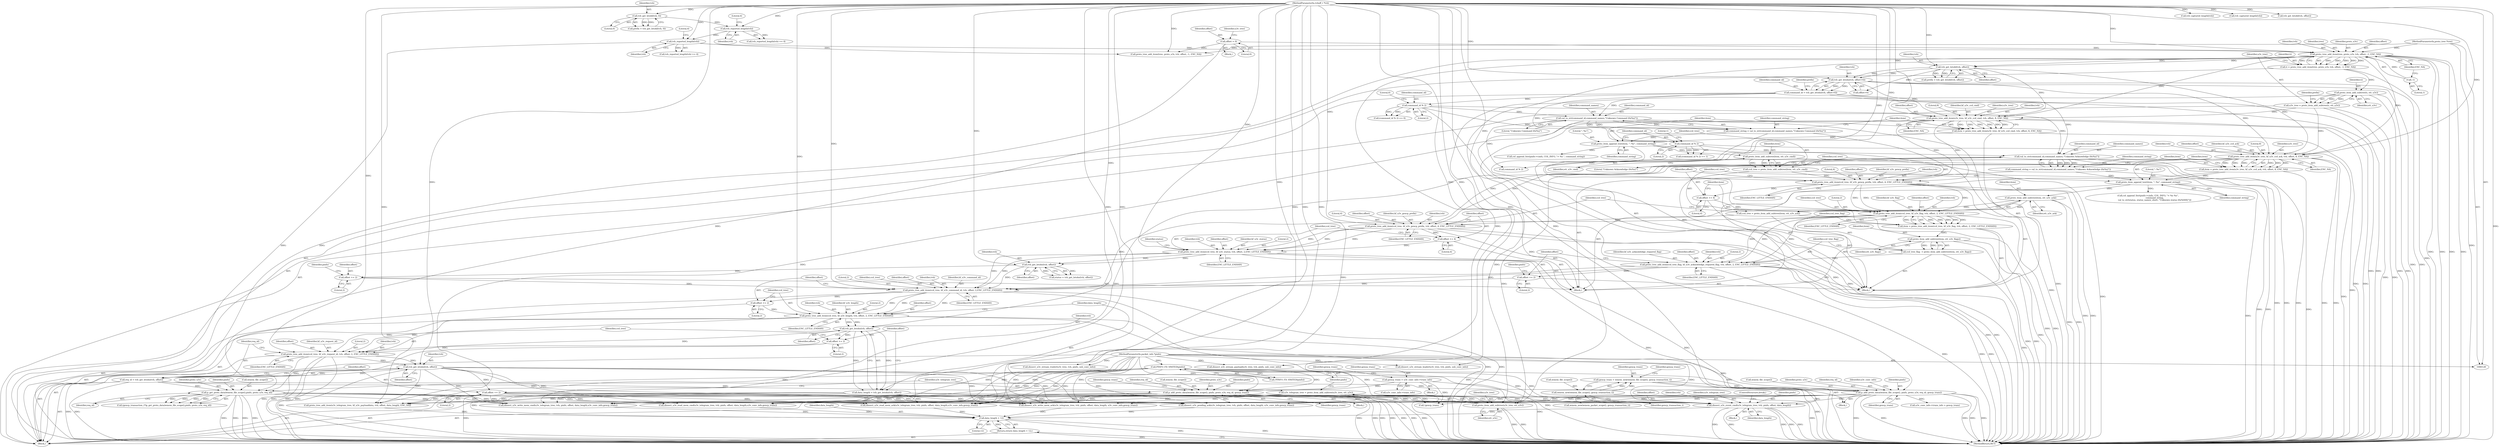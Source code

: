 digraph "0_wireshark_2cb5985bf47bdc8bea78d28483ed224abdd33dc6@pointer" {
"1000695" [label="(Call,dissect_u3v_event_cmd(u3v_telegram_tree, tvb, pinfo, offset, data_length))"];
"1000551" [label="(Call,u3v_telegram_tree = proto_item_add_subtree(u3v_tree, ett_u3v))"];
"1000553" [label="(Call,proto_item_add_subtree(u3v_tree, ett_u3v))"];
"1000378" [label="(Call,proto_tree_add_item(u3v_tree, hf_u3v_ccd_cmd, tvb, offset, 8, ENC_NA))"];
"1000338" [label="(Call,u3v_tree = proto_item_add_subtree(ti, ett_u3v))"];
"1000340" [label="(Call,proto_item_add_subtree(ti, ett_u3v))"];
"1000328" [label="(Call,ti = proto_tree_add_item(tree, proto_u3v, tvb, offset, -1, ENC_NA))"];
"1000330" [label="(Call,proto_tree_add_item(tree, proto_u3v, tvb, offset, -1, ENC_NA))"];
"1000131" [label="(MethodParameterIn,proto_tree *tree)"];
"1000265" [label="(Call,tvb_reported_length(tvb))"];
"1000247" [label="(Call,tvb_reported_length(tvb))"];
"1000241" [label="(Call,tvb_get_letohl(tvb, 0))"];
"1000129" [label="(MethodParameterIn,tvbuff_t *tvb)"];
"1000135" [label="(Call,offset = 0)"];
"1000335" [label="(Call,-1)"];
"1000350" [label="(Call,tvb_get_letohs(tvb, offset+6))"];
"1000345" [label="(Call,tvb_get_letohl(tvb, offset))"];
"1000455" [label="(Call,proto_tree_add_item(u3v_tree, hf_u3v_ccd_ack, tvb, offset, 8, ENC_NA))"];
"1000545" [label="(Call,tvb_get_letohs(tvb, offset))"];
"1000536" [label="(Call,proto_tree_add_item(ccd_tree, hf_u3v_request_id, tvb, offset, 2, ENC_LITTLE_ENDIAN))"];
"1000521" [label="(Call,proto_tree_add_item(ccd_tree, hf_u3v_length, tvb, offset, 2, ENC_LITTLE_ENDIAN))"];
"1000511" [label="(Call,proto_tree_add_item(ccd_tree, hf_u3v_command_id, tvb, offset, 2,ENC_LITTLE_ENDIAN))"];
"1000406" [label="(Call,proto_tree_add_item(ccd_tree, hf_u3v_flag, tvb, offset, 2, ENC_LITTLE_ENDIAN))"];
"1000394" [label="(Call,proto_tree_add_item(ccd_tree, hf_u3v_gencp_prefix, tvb, offset, 4, ENC_LITTLE_ENDIAN))"];
"1000389" [label="(Call,ccd_tree = proto_item_add_subtree(item, ett_u3v_cmd))"];
"1000391" [label="(Call,proto_item_add_subtree(item, ett_u3v_cmd))"];
"1000385" [label="(Call,proto_item_append_text(item, \": %s\", command_string))"];
"1000376" [label="(Call,item = proto_tree_add_item(u3v_tree, hf_u3v_ccd_cmd, tvb, offset, 8, ENC_NA))"];
"1000370" [label="(Call,command_string = val_to_str(command_id,command_names,\"Unknown Command (0x%x)\"))"];
"1000372" [label="(Call,val_to_str(command_id,command_names,\"Unknown Command (0x%x)\"))"];
"1000348" [label="(Call,command_id = tvb_get_letohs(tvb, offset+6))"];
"1000365" [label="(Call,command_id % 2)"];
"1000401" [label="(Call,offset += 4)"];
"1000481" [label="(Call,proto_tree_add_item(ccd_tree, hf_u3v_status, tvb, offset, 2,ENC_LITTLE_ENDIAN))"];
"1000471" [label="(Call,proto_tree_add_item(ccd_tree, hf_u3v_gencp_prefix, tvb, offset, 4, ENC_LITTLE_ENDIAN))"];
"1000466" [label="(Call,ccd_tree = proto_item_add_subtree(item, ett_u3v_ack))"];
"1000468" [label="(Call,proto_item_add_subtree(item, ett_u3v_ack))"];
"1000462" [label="(Call,proto_item_append_text(item, \": %s\", command_string))"];
"1000453" [label="(Call,item = proto_tree_add_item(u3v_tree, hf_u3v_ccd_ack, tvb, offset, 8, ENC_NA))"];
"1000447" [label="(Call,command_string = val_to_str(command_id,command_names,\"Unknown Acknowledge (0x%x)\"))"];
"1000449" [label="(Call,val_to_str(command_id,command_names,\"Unknown Acknowledge (0x%x)\"))"];
"1000442" [label="(Call,command_id % 2)"];
"1000478" [label="(Call,offset += 4)"];
"1000490" [label="(Call,tvb_get_letohs(tvb, offset))"];
"1000418" [label="(Call,proto_tree_add_item(ccd_tree_flag, hf_u3v_acknowledge_required_flag, tvb, offset, 2, ENC_LITTLE_ENDIAN))"];
"1000413" [label="(Call,ccd_tree_flag  = proto_item_add_subtree(item, ett_u3v_flags))"];
"1000415" [label="(Call,proto_item_add_subtree(item, ett_u3v_flags))"];
"1000404" [label="(Call,item = proto_tree_add_item(ccd_tree, hf_u3v_flag, tvb, offset, 2, ENC_LITTLE_ENDIAN))"];
"1000493" [label="(Call,offset += 2)"];
"1000425" [label="(Call,offset += 2)"];
"1000518" [label="(Call,offset += 2)"];
"1000530" [label="(Call,tvb_get_letohs(tvb, offset))"];
"1000533" [label="(Call,offset += 2)"];
"1000638" [label="(Call,p_get_proto_data(wmem_file_scope(),pinfo, proto_u3v, req_id))"];
"1000558" [label="(Call,PINFO_FD_VISITED(pinfo))"];
"1000130" [label="(MethodParameterIn,packet_info *pinfo)"];
"1000543" [label="(Call,req_id = tvb_get_letohs(tvb, offset))"];
"1000596" [label="(Call,p_add_proto_data(wmem_file_scope(), pinfo, proto_u3v, req_id, gencp_trans))"];
"1000568" [label="(Call,gencp_trans = wmem_new(wmem_file_scope(), gencp_transaction_t))"];
"1000570" [label="(Call,wmem_new(wmem_file_scope(), gencp_transaction_t))"];
"1000626" [label="(Call,p_add_proto_data(wmem_file_scope(), pinfo, proto_u3v, req_id, gencp_trans))"];
"1000609" [label="(Call,gencp_trans = u3v_conv_info->trans_info)"];
"1000548" [label="(Call,offset += 2)"];
"1000528" [label="(Call,data_length = tvb_get_letohs(tvb, offset))"];
"1000747" [label="(Call,data_length + 12)"];
"1000746" [label="(Return,return data_length + 12;)"];
"1000249" [label="(Literal,4)"];
"1000365" [label="(Call,command_id % 2)"];
"1000629" [label="(Identifier,proto_u3v)"];
"1000494" [label="(Identifier,offset)"];
"1000265" [label="(Call,tvb_reported_length(tvb))"];
"1000519" [label="(Identifier,offset)"];
"1000382" [label="(Identifier,offset)"];
"1000482" [label="(Identifier,ccd_tree)"];
"1000453" [label="(Call,item = proto_tree_add_item(u3v_tree, hf_u3v_ccd_ack, tvb, offset, 8, ENC_NA))"];
"1000391" [label="(Call,proto_item_add_subtree(item, ett_u3v_cmd))"];
"1000699" [label="(Identifier,offset)"];
"1000401" [label="(Call,offset += 4)"];
"1000515" [label="(Identifier,offset)"];
"1000834" [label="(MethodReturn,RET)"];
"1000477" [label="(Identifier,ENC_LITTLE_ENDIAN)"];
"1000243" [label="(Literal,0)"];
"1000464" [label="(Literal,\": %s\")"];
"1000340" [label="(Call,proto_item_add_subtree(ti, ett_u3v))"];
"1000469" [label="(Identifier,item)"];
"1000547" [label="(Identifier,offset)"];
"1000533" [label="(Call,offset += 2)"];
"1000371" [label="(Identifier,command_string)"];
"1000402" [label="(Identifier,offset)"];
"1000375" [label="(Literal,\"Unknown Command (0x%x)\")"];
"1000449" [label="(Call,val_to_str(command_id,command_names,\"Unknown Acknowledge (0x%x)\"))"];
"1000475" [label="(Identifier,offset)"];
"1000551" [label="(Call,u3v_telegram_tree = proto_item_add_subtree(u3v_tree, ett_u3v))"];
"1000451" [label="(Identifier,command_names)"];
"1000526" [label="(Literal,2)"];
"1000514" [label="(Identifier,tvb)"];
"1000628" [label="(Identifier,pinfo)"];
"1000528" [label="(Call,data_length = tvb_get_letohs(tvb, offset))"];
"1000376" [label="(Call,item = proto_tree_add_item(u3v_tree, hf_u3v_ccd_cmd, tvb, offset, 8, ENC_NA))"];
"1000555" [label="(Identifier,ett_u3v)"];
"1000487" [label="(Identifier,ENC_LITTLE_ENDIAN)"];
"1000495" [label="(Literal,2)"];
"1000137" [label="(Literal,0)"];
"1000131" [label="(MethodParameterIn,proto_tree *tree)"];
"1000568" [label="(Call,gencp_trans = wmem_new(wmem_file_scope(), gencp_transaction_t))"];
"1000345" [label="(Call,tvb_get_letohl(tvb, offset))"];
"1000675" [label="(Call,dissect_u3v_read_mem_cmd(u3v_telegram_tree, tvb, pinfo, offset, data_length,u3v_conv_info,gencp_trans))"];
"1000383" [label="(Literal,8)"];
"1000485" [label="(Identifier,offset)"];
"1000377" [label="(Identifier,item)"];
"1000470" [label="(Identifier,ett_u3v_ack)"];
"1000492" [label="(Identifier,offset)"];
"1000352" [label="(Call,offset+6)"];
"1000532" [label="(Identifier,offset)"];
"1000336" [label="(Literal,1)"];
"1000415" [label="(Call,proto_item_add_subtree(item, ett_u3v_flags))"];
"1000403" [label="(Literal,4)"];
"1000330" [label="(Call,proto_tree_add_item(tree, proto_u3v, tvb, offset, -1, ENC_NA))"];
"1000444" [label="(Literal,2)"];
"1000601" [label="(Identifier,gencp_trans)"];
"1000491" [label="(Identifier,tvb)"];
"1000749" [label="(Literal,12)"];
"1000608" [label="(Block,)"];
"1000445" [label="(Literal,1)"];
"1000517" [label="(Identifier,ENC_LITTLE_ENDIAN)"];
"1000748" [label="(Identifier,data_length)"];
"1000615" [label="(Identifier,gencp_trans)"];
"1000542" [label="(Identifier,ENC_LITTLE_ENDIAN)"];
"1000418" [label="(Call,proto_tree_add_item(ccd_tree_flag, hf_u3v_acknowledge_required_flag, tvb, offset, 2, ENC_LITTLE_ENDIAN))"];
"1000479" [label="(Identifier,offset)"];
"1000466" [label="(Call,ccd_tree = proto_item_add_subtree(item, ett_u3v_ack))"];
"1000809" [label="(Call,dissect_u3v_stream_leader(u3v_tree, tvb, pinfo, usb_conv_info))"];
"1000530" [label="(Call,tvb_get_letohs(tvb, offset))"];
"1000645" [label="(Identifier,gencp_trans)"];
"1000455" [label="(Call,proto_tree_add_item(u3v_tree, hf_u3v_ccd_ack, tvb, offset, 8, ENC_NA))"];
"1000513" [label="(Identifier,hf_u3v_command_id)"];
"1000454" [label="(Identifier,item)"];
"1000611" [label="(Call,u3v_conv_info->trans_info)"];
"1000359" [label="(Identifier,prefix)"];
"1000405" [label="(Identifier,item)"];
"1000461" [label="(Identifier,ENC_NA)"];
"1000421" [label="(Identifier,tvb)"];
"1000136" [label="(Identifier,offset)"];
"1000478" [label="(Call,offset += 4)"];
"1000498" [label="(Identifier,pinfo)"];
"1000630" [label="(Identifier,req_id)"];
"1000266" [label="(Identifier,tvb)"];
"1000569" [label="(Identifier,gencp_trans)"];
"1000816" [label="(Call,dissect_u3v_stream_trailer(u3v_tree, tvb, pinfo, usb_conv_info))"];
"1000597" [label="(Call,wmem_file_scope())"];
"1000413" [label="(Call,ccd_tree_flag  = proto_item_add_subtree(item, ett_u3v_flags))"];
"1000640" [label="(Identifier,pinfo)"];
"1000422" [label="(Identifier,offset)"];
"1000708" [label="(Call,dissect_u3v_read_mem_ack(u3v_telegram_tree, tvb, pinfo, offset, data_length,u3v_conv_info,gencp_trans))"];
"1000639" [label="(Call,wmem_file_scope())"];
"1000428" [label="(Call,col_append_fstr(pinfo->cinfo, COL_INFO, \"> %s \", command_string))"];
"1000346" [label="(Identifier,tvb)"];
"1000536" [label="(Call,proto_tree_add_item(ccd_tree, hf_u3v_request_id, tvb, offset, 2, ENC_LITTLE_ENDIAN))"];
"1000541" [label="(Literal,2)"];
"1000531" [label="(Identifier,tvb)"];
"1000483" [label="(Identifier,hf_u3v_status)"];
"1000746" [label="(Return,return data_length + 12;)"];
"1000389" [label="(Call,ccd_tree = proto_item_add_subtree(item, ett_u3v_cmd))"];
"1000459" [label="(Identifier,offset)"];
"1000370" [label="(Call,command_string = val_to_str(command_id,command_names,\"Unknown Command (0x%x)\"))"];
"1000575" [label="(Identifier,gencp_trans)"];
"1000450" [label="(Identifier,command_id)"];
"1000349" [label="(Identifier,command_id)"];
"1000366" [label="(Identifier,command_id)"];
"1000493" [label="(Call,offset += 2)"];
"1000546" [label="(Identifier,tvb)"];
"1000246" [label="(Call,tvb_reported_length(tvb) >= 4)"];
"1000636" [label="(Call,(gencp_transaction_t*)p_get_proto_data(wmem_file_scope(),pinfo, proto_u3v, req_id))"];
"1000550" [label="(Literal,2)"];
"1000481" [label="(Call,proto_tree_add_item(ccd_tree, hf_u3v_status, tvb, offset, 2,ENC_LITTLE_ENDIAN))"];
"1000344" [label="(Identifier,prefix)"];
"1000697" [label="(Identifier,tvb)"];
"1000535" [label="(Literal,2)"];
"1000642" [label="(Identifier,req_id)"];
"1000329" [label="(Identifier,ti)"];
"1000351" [label="(Identifier,tvb)"];
"1000393" [label="(Identifier,ett_u3v_cmd)"];
"1000521" [label="(Call,proto_tree_add_item(ccd_tree, hf_u3v_length, tvb, offset, 2, ENC_LITTLE_ENDIAN))"];
"1000386" [label="(Identifier,item)"];
"1000430" [label="(Identifier,pinfo)"];
"1000373" [label="(Identifier,command_id)"];
"1000474" [label="(Identifier,tvb)"];
"1000448" [label="(Identifier,command_string)"];
"1000140" [label="(Identifier,u3v_tree)"];
"1000446" [label="(Block,)"];
"1000488" [label="(Call,status = tvb_get_letohs(tvb, offset))"];
"1000695" [label="(Call,dissect_u3v_event_cmd(u3v_telegram_tree, tvb, pinfo, offset, data_length))"];
"1000559" [label="(Identifier,pinfo)"];
"1000414" [label="(Identifier,ccd_tree_flag)"];
"1000417" [label="(Identifier,ett_u3v_flags)"];
"1000130" [label="(MethodParameterIn,packet_info *pinfo)"];
"1000571" [label="(Call,wmem_file_scope())"];
"1000385" [label="(Call,proto_item_append_text(item, \": %s\", command_string))"];
"1000529" [label="(Identifier,data_length)"];
"1000644" [label="(Call,!gencp_trans)"];
"1000463" [label="(Identifier,item)"];
"1000443" [label="(Identifier,command_id)"];
"1000395" [label="(Identifier,ccd_tree)"];
"1000685" [label="(Call,dissect_u3v_write_mem_cmd(u3v_telegram_tree, tvb, pinfo, offset, data_length,u3v_conv_info,gencp_trans))"];
"1000368" [label="(Literal,0)"];
"1000486" [label="(Literal,2)"];
"1000392" [label="(Identifier,item)"];
"1000332" [label="(Identifier,proto_u3v)"];
"1000823" [label="(Call,dissect_u3v_stream_payload(u3v_tree, tvb, pinfo, usb_conv_info))"];
"1000264" [label="(Call,tvb_reported_length(tvb) >= 4)"];
"1000520" [label="(Literal,2)"];
"1000537" [label="(Identifier,ccd_tree)"];
"1000425" [label="(Call,offset += 2)"];
"1000696" [label="(Identifier,u3v_telegram_tree)"];
"1000374" [label="(Identifier,command_names)"];
"1000599" [label="(Identifier,proto_u3v)"];
"1000616" [label="(Block,)"];
"1000380" [label="(Identifier,hf_u3v_ccd_cmd)"];
"1000631" [label="(Identifier,gencp_trans)"];
"1000426" [label="(Identifier,offset)"];
"1000570" [label="(Call,wmem_new(wmem_file_scope(), gencp_transaction_t))"];
"1000133" [label="(Block,)"];
"1000396" [label="(Identifier,hf_u3v_gencp_prefix)"];
"1000511" [label="(Call,proto_tree_add_item(ccd_tree, hf_u3v_command_id, tvb, offset, 2,ENC_LITTLE_ENDIAN))"];
"1000379" [label="(Identifier,u3v_tree)"];
"1000328" [label="(Call,ti = proto_tree_add_item(tree, proto_u3v, tvb, offset, -1, ENC_NA))"];
"1000407" [label="(Identifier,ccd_tree)"];
"1000387" [label="(Literal,\": %s\")"];
"1000129" [label="(MethodParameterIn,tvbuff_t *tvb)"];
"1000516" [label="(Literal,2)"];
"1000411" [label="(Literal,2)"];
"1000701" [label="(ControlStructure,break;)"];
"1000408" [label="(Identifier,hf_u3v_flag)"];
"1000342" [label="(Identifier,ett_u3v)"];
"1000830" [label="(Call,tvb_captured_length(tvb))"];
"1000548" [label="(Call,offset += 2)"];
"1000457" [label="(Identifier,hf_u3v_ccd_ack)"];
"1000419" [label="(Identifier,ccd_tree_flag)"];
"1000627" [label="(Call,wmem_file_scope())"];
"1000406" [label="(Call,proto_tree_add_item(ccd_tree, hf_u3v_flag, tvb, offset, 2, ENC_LITTLE_ENDIAN))"];
"1000241" [label="(Call,tvb_get_letohl(tvb, 0))"];
"1000489" [label="(Identifier,status)"];
"1000626" [label="(Call,p_add_proto_data(wmem_file_scope(), pinfo, proto_u3v, req_id, gencp_trans))"];
"1000400" [label="(Identifier,ENC_LITTLE_ENDIAN)"];
"1000335" [label="(Call,-1)"];
"1000239" [label="(Call,prefix = tvb_get_letohl(tvb, 0))"];
"1000718" [label="(Call,dissect_u3v_write_mem_ack(u3v_telegram_tree, tvb, pinfo, offset, data_length, u3v_conv_info,gencp_trans))"];
"1000348" [label="(Call,command_id = tvb_get_letohs(tvb, offset+6))"];
"1000334" [label="(Identifier,offset)"];
"1000673" [label="(Block,)"];
"1000442" [label="(Call,command_id % 2)"];
"1000364" [label="(Call,(command_id % 2) == 0)"];
"1000609" [label="(Call,gencp_trans = u3v_conv_info->trans_info)"];
"1000423" [label="(Literal,2)"];
"1000316" [label="(Block,)"];
"1000397" [label="(Identifier,tvb)"];
"1000462" [label="(Call,proto_item_append_text(item, \": %s\", command_string))"];
"1000248" [label="(Identifier,tvb)"];
"1000460" [label="(Literal,8)"];
"1000338" [label="(Call,u3v_tree = proto_item_add_subtree(ti, ett_u3v))"];
"1000549" [label="(Identifier,offset)"];
"1000468" [label="(Call,proto_item_add_subtree(item, ett_u3v_ack))"];
"1000700" [label="(Identifier,data_length)"];
"1000399" [label="(Literal,4)"];
"1000420" [label="(Identifier,hf_u3v_acknowledge_required_flag)"];
"1000452" [label="(Literal,\"Unknown Acknowledge (0x%x)\")"];
"1000496" [label="(Call,col_append_fstr(pinfo->cinfo, COL_INFO, \"< %s %s\",\n                    command_string,\n                    val_to_str(status, status_names_short, \"Unknown status (0x%04X)\")))"];
"1000781" [label="(Call,proto_tree_add_item(tree, proto_u3v, tvb, offset, -1, ENC_NA))"];
"1000343" [label="(Call,prefix = tvb_get_letohl(tvb, offset))"];
"1000456" [label="(Identifier,u3v_tree)"];
"1000641" [label="(Identifier,proto_u3v)"];
"1000471" [label="(Call,proto_tree_add_item(ccd_tree, hf_u3v_gencp_prefix, tvb, offset, 4, ENC_LITTLE_ENDIAN))"];
"1000558" [label="(Call,PINFO_FD_VISITED(pinfo))"];
"1000247" [label="(Call,tvb_reported_length(tvb))"];
"1000638" [label="(Call,p_get_proto_data(wmem_file_scope(),pinfo, proto_u3v, req_id))"];
"1000563" [label="(Call,command_id % 2)"];
"1000476" [label="(Literal,4)"];
"1000394" [label="(Call,proto_tree_add_item(ccd_tree, hf_u3v_gencp_prefix, tvb, offset, 4, ENC_LITTLE_ENDIAN))"];
"1000539" [label="(Identifier,tvb)"];
"1000796" [label="(Call,tvb_captured_length(tvb))"];
"1000600" [label="(Identifier,req_id)"];
"1000410" [label="(Identifier,offset)"];
"1000267" [label="(Literal,4)"];
"1000465" [label="(Identifier,command_string)"];
"1000242" [label="(Identifier,tvb)"];
"1000347" [label="(Identifier,offset)"];
"1000557" [label="(Call,!PINFO_FD_VISITED(pinfo))"];
"1000545" [label="(Call,tvb_get_letohs(tvb, offset))"];
"1000602" [label="(Call,u3v_conv_info->trans_info = gencp_trans)"];
"1000333" [label="(Identifier,tvb)"];
"1000554" [label="(Identifier,u3v_tree)"];
"1000525" [label="(Identifier,offset)"];
"1000447" [label="(Call,command_string = val_to_str(command_id,command_names,\"Unknown Acknowledge (0x%x)\"))"];
"1000604" [label="(Identifier,u3v_conv_info)"];
"1000369" [label="(Block,)"];
"1000649" [label="(Call,wmem_new(wmem_packet_scope(), gencp_transaction_t))"];
"1000512" [label="(Identifier,ccd_tree)"];
"1000534" [label="(Identifier,offset)"];
"1000135" [label="(Call,offset = 0)"];
"1000527" [label="(Identifier,ENC_LITTLE_ENDIAN)"];
"1000480" [label="(Literal,4)"];
"1000424" [label="(Identifier,ENC_LITTLE_ENDIAN)"];
"1000427" [label="(Literal,2)"];
"1000553" [label="(Call,proto_item_add_subtree(u3v_tree, ett_u3v))"];
"1000738" [label="(Call,proto_tree_add_item(u3v_telegram_tree, hf_u3v_payloaddata, tvb, offset, data_length, ENC_NA))"];
"1000802" [label="(Call,tvb_get_letohl(tvb, offset))"];
"1000552" [label="(Identifier,u3v_telegram_tree)"];
"1000522" [label="(Identifier,ccd_tree)"];
"1000728" [label="(Call,dissect_u3v_pending_ack(u3v_telegram_tree, tvb, pinfo, offset, data_length, u3v_conv_info,gencp_trans))"];
"1000398" [label="(Identifier,offset)"];
"1000390" [label="(Identifier,ccd_tree)"];
"1000388" [label="(Identifier,command_string)"];
"1000540" [label="(Identifier,offset)"];
"1000441" [label="(Call,(command_id % 2) == 1)"];
"1000367" [label="(Literal,2)"];
"1000610" [label="(Identifier,gencp_trans)"];
"1000524" [label="(Identifier,tvb)"];
"1000339" [label="(Identifier,u3v_tree)"];
"1000350" [label="(Call,tvb_get_letohs(tvb, offset+6))"];
"1000467" [label="(Identifier,ccd_tree)"];
"1000698" [label="(Identifier,pinfo)"];
"1000598" [label="(Identifier,pinfo)"];
"1000544" [label="(Identifier,req_id)"];
"1000378" [label="(Call,proto_tree_add_item(u3v_tree, hf_u3v_ccd_cmd, tvb, offset, 8, ENC_NA))"];
"1000596" [label="(Call,p_add_proto_data(wmem_file_scope(), pinfo, proto_u3v, req_id, gencp_trans))"];
"1000372" [label="(Call,val_to_str(command_id,command_names,\"Unknown Command (0x%x)\"))"];
"1000337" [label="(Identifier,ENC_NA)"];
"1000458" [label="(Identifier,tvb)"];
"1000543" [label="(Call,req_id = tvb_get_letohs(tvb, offset))"];
"1000381" [label="(Identifier,tvb)"];
"1000341" [label="(Identifier,ti)"];
"1000538" [label="(Identifier,hf_u3v_request_id)"];
"1000747" [label="(Call,data_length + 12)"];
"1000384" [label="(Identifier,ENC_NA)"];
"1000518" [label="(Call,offset += 2)"];
"1000404" [label="(Call,item = proto_tree_add_item(ccd_tree, hf_u3v_flag, tvb, offset, 2, ENC_LITTLE_ENDIAN))"];
"1000523" [label="(Identifier,hf_u3v_length)"];
"1000331" [label="(Identifier,tree)"];
"1000484" [label="(Identifier,tvb)"];
"1000472" [label="(Identifier,ccd_tree)"];
"1000473" [label="(Identifier,hf_u3v_gencp_prefix)"];
"1000412" [label="(Identifier,ENC_LITTLE_ENDIAN)"];
"1000416" [label="(Identifier,item)"];
"1000409" [label="(Identifier,tvb)"];
"1000567" [label="(Block,)"];
"1000572" [label="(Identifier,gencp_transaction_t)"];
"1000490" [label="(Call,tvb_get_letohs(tvb, offset))"];
"1000695" -> "1000673"  [label="AST: "];
"1000695" -> "1000700"  [label="CFG: "];
"1000696" -> "1000695"  [label="AST: "];
"1000697" -> "1000695"  [label="AST: "];
"1000698" -> "1000695"  [label="AST: "];
"1000699" -> "1000695"  [label="AST: "];
"1000700" -> "1000695"  [label="AST: "];
"1000701" -> "1000695"  [label="CFG: "];
"1000695" -> "1000834"  [label="DDG: "];
"1000695" -> "1000834"  [label="DDG: "];
"1000695" -> "1000834"  [label="DDG: "];
"1000695" -> "1000834"  [label="DDG: "];
"1000695" -> "1000834"  [label="DDG: "];
"1000551" -> "1000695"  [label="DDG: "];
"1000545" -> "1000695"  [label="DDG: "];
"1000129" -> "1000695"  [label="DDG: "];
"1000638" -> "1000695"  [label="DDG: "];
"1000596" -> "1000695"  [label="DDG: "];
"1000626" -> "1000695"  [label="DDG: "];
"1000558" -> "1000695"  [label="DDG: "];
"1000130" -> "1000695"  [label="DDG: "];
"1000548" -> "1000695"  [label="DDG: "];
"1000528" -> "1000695"  [label="DDG: "];
"1000695" -> "1000747"  [label="DDG: "];
"1000551" -> "1000316"  [label="AST: "];
"1000551" -> "1000553"  [label="CFG: "];
"1000552" -> "1000551"  [label="AST: "];
"1000553" -> "1000551"  [label="AST: "];
"1000559" -> "1000551"  [label="CFG: "];
"1000551" -> "1000834"  [label="DDG: "];
"1000551" -> "1000834"  [label="DDG: "];
"1000553" -> "1000551"  [label="DDG: "];
"1000553" -> "1000551"  [label="DDG: "];
"1000551" -> "1000675"  [label="DDG: "];
"1000551" -> "1000685"  [label="DDG: "];
"1000551" -> "1000708"  [label="DDG: "];
"1000551" -> "1000718"  [label="DDG: "];
"1000551" -> "1000728"  [label="DDG: "];
"1000551" -> "1000738"  [label="DDG: "];
"1000553" -> "1000555"  [label="CFG: "];
"1000554" -> "1000553"  [label="AST: "];
"1000555" -> "1000553"  [label="AST: "];
"1000553" -> "1000834"  [label="DDG: "];
"1000553" -> "1000834"  [label="DDG: "];
"1000378" -> "1000553"  [label="DDG: "];
"1000455" -> "1000553"  [label="DDG: "];
"1000340" -> "1000553"  [label="DDG: "];
"1000378" -> "1000376"  [label="AST: "];
"1000378" -> "1000384"  [label="CFG: "];
"1000379" -> "1000378"  [label="AST: "];
"1000380" -> "1000378"  [label="AST: "];
"1000381" -> "1000378"  [label="AST: "];
"1000382" -> "1000378"  [label="AST: "];
"1000383" -> "1000378"  [label="AST: "];
"1000384" -> "1000378"  [label="AST: "];
"1000376" -> "1000378"  [label="CFG: "];
"1000378" -> "1000834"  [label="DDG: "];
"1000378" -> "1000834"  [label="DDG: "];
"1000378" -> "1000376"  [label="DDG: "];
"1000378" -> "1000376"  [label="DDG: "];
"1000378" -> "1000376"  [label="DDG: "];
"1000378" -> "1000376"  [label="DDG: "];
"1000378" -> "1000376"  [label="DDG: "];
"1000378" -> "1000376"  [label="DDG: "];
"1000338" -> "1000378"  [label="DDG: "];
"1000350" -> "1000378"  [label="DDG: "];
"1000129" -> "1000378"  [label="DDG: "];
"1000345" -> "1000378"  [label="DDG: "];
"1000330" -> "1000378"  [label="DDG: "];
"1000378" -> "1000394"  [label="DDG: "];
"1000378" -> "1000394"  [label="DDG: "];
"1000378" -> "1000738"  [label="DDG: "];
"1000338" -> "1000316"  [label="AST: "];
"1000338" -> "1000340"  [label="CFG: "];
"1000339" -> "1000338"  [label="AST: "];
"1000340" -> "1000338"  [label="AST: "];
"1000344" -> "1000338"  [label="CFG: "];
"1000338" -> "1000834"  [label="DDG: "];
"1000338" -> "1000834"  [label="DDG: "];
"1000340" -> "1000338"  [label="DDG: "];
"1000340" -> "1000338"  [label="DDG: "];
"1000338" -> "1000455"  [label="DDG: "];
"1000340" -> "1000342"  [label="CFG: "];
"1000341" -> "1000340"  [label="AST: "];
"1000342" -> "1000340"  [label="AST: "];
"1000340" -> "1000834"  [label="DDG: "];
"1000340" -> "1000834"  [label="DDG: "];
"1000328" -> "1000340"  [label="DDG: "];
"1000328" -> "1000316"  [label="AST: "];
"1000328" -> "1000330"  [label="CFG: "];
"1000329" -> "1000328"  [label="AST: "];
"1000330" -> "1000328"  [label="AST: "];
"1000339" -> "1000328"  [label="CFG: "];
"1000328" -> "1000834"  [label="DDG: "];
"1000330" -> "1000328"  [label="DDG: "];
"1000330" -> "1000328"  [label="DDG: "];
"1000330" -> "1000328"  [label="DDG: "];
"1000330" -> "1000328"  [label="DDG: "];
"1000330" -> "1000328"  [label="DDG: "];
"1000330" -> "1000328"  [label="DDG: "];
"1000330" -> "1000337"  [label="CFG: "];
"1000331" -> "1000330"  [label="AST: "];
"1000332" -> "1000330"  [label="AST: "];
"1000333" -> "1000330"  [label="AST: "];
"1000334" -> "1000330"  [label="AST: "];
"1000335" -> "1000330"  [label="AST: "];
"1000337" -> "1000330"  [label="AST: "];
"1000330" -> "1000834"  [label="DDG: "];
"1000330" -> "1000834"  [label="DDG: "];
"1000330" -> "1000834"  [label="DDG: "];
"1000330" -> "1000834"  [label="DDG: "];
"1000131" -> "1000330"  [label="DDG: "];
"1000265" -> "1000330"  [label="DDG: "];
"1000129" -> "1000330"  [label="DDG: "];
"1000135" -> "1000330"  [label="DDG: "];
"1000335" -> "1000330"  [label="DDG: "];
"1000330" -> "1000345"  [label="DDG: "];
"1000330" -> "1000345"  [label="DDG: "];
"1000330" -> "1000455"  [label="DDG: "];
"1000330" -> "1000596"  [label="DDG: "];
"1000330" -> "1000626"  [label="DDG: "];
"1000330" -> "1000638"  [label="DDG: "];
"1000131" -> "1000128"  [label="AST: "];
"1000131" -> "1000834"  [label="DDG: "];
"1000131" -> "1000781"  [label="DDG: "];
"1000265" -> "1000264"  [label="AST: "];
"1000265" -> "1000266"  [label="CFG: "];
"1000266" -> "1000265"  [label="AST: "];
"1000267" -> "1000265"  [label="CFG: "];
"1000265" -> "1000834"  [label="DDG: "];
"1000265" -> "1000264"  [label="DDG: "];
"1000247" -> "1000265"  [label="DDG: "];
"1000129" -> "1000265"  [label="DDG: "];
"1000265" -> "1000781"  [label="DDG: "];
"1000247" -> "1000246"  [label="AST: "];
"1000247" -> "1000248"  [label="CFG: "];
"1000248" -> "1000247"  [label="AST: "];
"1000249" -> "1000247"  [label="CFG: "];
"1000247" -> "1000246"  [label="DDG: "];
"1000241" -> "1000247"  [label="DDG: "];
"1000129" -> "1000247"  [label="DDG: "];
"1000241" -> "1000239"  [label="AST: "];
"1000241" -> "1000243"  [label="CFG: "];
"1000242" -> "1000241"  [label="AST: "];
"1000243" -> "1000241"  [label="AST: "];
"1000239" -> "1000241"  [label="CFG: "];
"1000241" -> "1000239"  [label="DDG: "];
"1000241" -> "1000239"  [label="DDG: "];
"1000129" -> "1000241"  [label="DDG: "];
"1000129" -> "1000128"  [label="AST: "];
"1000129" -> "1000834"  [label="DDG: "];
"1000129" -> "1000345"  [label="DDG: "];
"1000129" -> "1000350"  [label="DDG: "];
"1000129" -> "1000394"  [label="DDG: "];
"1000129" -> "1000406"  [label="DDG: "];
"1000129" -> "1000418"  [label="DDG: "];
"1000129" -> "1000455"  [label="DDG: "];
"1000129" -> "1000471"  [label="DDG: "];
"1000129" -> "1000481"  [label="DDG: "];
"1000129" -> "1000490"  [label="DDG: "];
"1000129" -> "1000511"  [label="DDG: "];
"1000129" -> "1000521"  [label="DDG: "];
"1000129" -> "1000530"  [label="DDG: "];
"1000129" -> "1000536"  [label="DDG: "];
"1000129" -> "1000545"  [label="DDG: "];
"1000129" -> "1000675"  [label="DDG: "];
"1000129" -> "1000685"  [label="DDG: "];
"1000129" -> "1000708"  [label="DDG: "];
"1000129" -> "1000718"  [label="DDG: "];
"1000129" -> "1000728"  [label="DDG: "];
"1000129" -> "1000738"  [label="DDG: "];
"1000129" -> "1000781"  [label="DDG: "];
"1000129" -> "1000796"  [label="DDG: "];
"1000129" -> "1000802"  [label="DDG: "];
"1000129" -> "1000809"  [label="DDG: "];
"1000129" -> "1000816"  [label="DDG: "];
"1000129" -> "1000823"  [label="DDG: "];
"1000129" -> "1000830"  [label="DDG: "];
"1000135" -> "1000133"  [label="AST: "];
"1000135" -> "1000137"  [label="CFG: "];
"1000136" -> "1000135"  [label="AST: "];
"1000137" -> "1000135"  [label="AST: "];
"1000140" -> "1000135"  [label="CFG: "];
"1000135" -> "1000834"  [label="DDG: "];
"1000135" -> "1000781"  [label="DDG: "];
"1000335" -> "1000336"  [label="CFG: "];
"1000336" -> "1000335"  [label="AST: "];
"1000337" -> "1000335"  [label="CFG: "];
"1000350" -> "1000348"  [label="AST: "];
"1000350" -> "1000352"  [label="CFG: "];
"1000351" -> "1000350"  [label="AST: "];
"1000352" -> "1000350"  [label="AST: "];
"1000348" -> "1000350"  [label="CFG: "];
"1000350" -> "1000834"  [label="DDG: "];
"1000350" -> "1000834"  [label="DDG: "];
"1000350" -> "1000348"  [label="DDG: "];
"1000350" -> "1000348"  [label="DDG: "];
"1000345" -> "1000350"  [label="DDG: "];
"1000345" -> "1000350"  [label="DDG: "];
"1000350" -> "1000455"  [label="DDG: "];
"1000345" -> "1000343"  [label="AST: "];
"1000345" -> "1000347"  [label="CFG: "];
"1000346" -> "1000345"  [label="AST: "];
"1000347" -> "1000345"  [label="AST: "];
"1000343" -> "1000345"  [label="CFG: "];
"1000345" -> "1000343"  [label="DDG: "];
"1000345" -> "1000343"  [label="DDG: "];
"1000345" -> "1000352"  [label="DDG: "];
"1000345" -> "1000455"  [label="DDG: "];
"1000455" -> "1000453"  [label="AST: "];
"1000455" -> "1000461"  [label="CFG: "];
"1000456" -> "1000455"  [label="AST: "];
"1000457" -> "1000455"  [label="AST: "];
"1000458" -> "1000455"  [label="AST: "];
"1000459" -> "1000455"  [label="AST: "];
"1000460" -> "1000455"  [label="AST: "];
"1000461" -> "1000455"  [label="AST: "];
"1000453" -> "1000455"  [label="CFG: "];
"1000455" -> "1000834"  [label="DDG: "];
"1000455" -> "1000834"  [label="DDG: "];
"1000455" -> "1000453"  [label="DDG: "];
"1000455" -> "1000453"  [label="DDG: "];
"1000455" -> "1000453"  [label="DDG: "];
"1000455" -> "1000453"  [label="DDG: "];
"1000455" -> "1000453"  [label="DDG: "];
"1000455" -> "1000453"  [label="DDG: "];
"1000455" -> "1000471"  [label="DDG: "];
"1000455" -> "1000471"  [label="DDG: "];
"1000455" -> "1000738"  [label="DDG: "];
"1000545" -> "1000543"  [label="AST: "];
"1000545" -> "1000547"  [label="CFG: "];
"1000546" -> "1000545"  [label="AST: "];
"1000547" -> "1000545"  [label="AST: "];
"1000543" -> "1000545"  [label="CFG: "];
"1000545" -> "1000834"  [label="DDG: "];
"1000545" -> "1000543"  [label="DDG: "];
"1000545" -> "1000543"  [label="DDG: "];
"1000536" -> "1000545"  [label="DDG: "];
"1000536" -> "1000545"  [label="DDG: "];
"1000545" -> "1000548"  [label="DDG: "];
"1000545" -> "1000675"  [label="DDG: "];
"1000545" -> "1000685"  [label="DDG: "];
"1000545" -> "1000708"  [label="DDG: "];
"1000545" -> "1000718"  [label="DDG: "];
"1000545" -> "1000728"  [label="DDG: "];
"1000545" -> "1000738"  [label="DDG: "];
"1000536" -> "1000316"  [label="AST: "];
"1000536" -> "1000542"  [label="CFG: "];
"1000537" -> "1000536"  [label="AST: "];
"1000538" -> "1000536"  [label="AST: "];
"1000539" -> "1000536"  [label="AST: "];
"1000540" -> "1000536"  [label="AST: "];
"1000541" -> "1000536"  [label="AST: "];
"1000542" -> "1000536"  [label="AST: "];
"1000544" -> "1000536"  [label="CFG: "];
"1000536" -> "1000834"  [label="DDG: "];
"1000536" -> "1000834"  [label="DDG: "];
"1000536" -> "1000834"  [label="DDG: "];
"1000536" -> "1000834"  [label="DDG: "];
"1000521" -> "1000536"  [label="DDG: "];
"1000521" -> "1000536"  [label="DDG: "];
"1000530" -> "1000536"  [label="DDG: "];
"1000533" -> "1000536"  [label="DDG: "];
"1000521" -> "1000316"  [label="AST: "];
"1000521" -> "1000527"  [label="CFG: "];
"1000522" -> "1000521"  [label="AST: "];
"1000523" -> "1000521"  [label="AST: "];
"1000524" -> "1000521"  [label="AST: "];
"1000525" -> "1000521"  [label="AST: "];
"1000526" -> "1000521"  [label="AST: "];
"1000527" -> "1000521"  [label="AST: "];
"1000529" -> "1000521"  [label="CFG: "];
"1000521" -> "1000834"  [label="DDG: "];
"1000521" -> "1000834"  [label="DDG: "];
"1000511" -> "1000521"  [label="DDG: "];
"1000511" -> "1000521"  [label="DDG: "];
"1000511" -> "1000521"  [label="DDG: "];
"1000518" -> "1000521"  [label="DDG: "];
"1000521" -> "1000530"  [label="DDG: "];
"1000521" -> "1000530"  [label="DDG: "];
"1000511" -> "1000316"  [label="AST: "];
"1000511" -> "1000517"  [label="CFG: "];
"1000512" -> "1000511"  [label="AST: "];
"1000513" -> "1000511"  [label="AST: "];
"1000514" -> "1000511"  [label="AST: "];
"1000515" -> "1000511"  [label="AST: "];
"1000516" -> "1000511"  [label="AST: "];
"1000517" -> "1000511"  [label="AST: "];
"1000519" -> "1000511"  [label="CFG: "];
"1000511" -> "1000834"  [label="DDG: "];
"1000511" -> "1000834"  [label="DDG: "];
"1000406" -> "1000511"  [label="DDG: "];
"1000481" -> "1000511"  [label="DDG: "];
"1000481" -> "1000511"  [label="DDG: "];
"1000490" -> "1000511"  [label="DDG: "];
"1000418" -> "1000511"  [label="DDG: "];
"1000418" -> "1000511"  [label="DDG: "];
"1000493" -> "1000511"  [label="DDG: "];
"1000425" -> "1000511"  [label="DDG: "];
"1000511" -> "1000518"  [label="DDG: "];
"1000406" -> "1000404"  [label="AST: "];
"1000406" -> "1000412"  [label="CFG: "];
"1000407" -> "1000406"  [label="AST: "];
"1000408" -> "1000406"  [label="AST: "];
"1000409" -> "1000406"  [label="AST: "];
"1000410" -> "1000406"  [label="AST: "];
"1000411" -> "1000406"  [label="AST: "];
"1000412" -> "1000406"  [label="AST: "];
"1000404" -> "1000406"  [label="CFG: "];
"1000406" -> "1000834"  [label="DDG: "];
"1000406" -> "1000404"  [label="DDG: "];
"1000406" -> "1000404"  [label="DDG: "];
"1000406" -> "1000404"  [label="DDG: "];
"1000406" -> "1000404"  [label="DDG: "];
"1000406" -> "1000404"  [label="DDG: "];
"1000406" -> "1000404"  [label="DDG: "];
"1000394" -> "1000406"  [label="DDG: "];
"1000394" -> "1000406"  [label="DDG: "];
"1000394" -> "1000406"  [label="DDG: "];
"1000401" -> "1000406"  [label="DDG: "];
"1000406" -> "1000418"  [label="DDG: "];
"1000406" -> "1000418"  [label="DDG: "];
"1000406" -> "1000418"  [label="DDG: "];
"1000394" -> "1000369"  [label="AST: "];
"1000394" -> "1000400"  [label="CFG: "];
"1000395" -> "1000394"  [label="AST: "];
"1000396" -> "1000394"  [label="AST: "];
"1000397" -> "1000394"  [label="AST: "];
"1000398" -> "1000394"  [label="AST: "];
"1000399" -> "1000394"  [label="AST: "];
"1000400" -> "1000394"  [label="AST: "];
"1000402" -> "1000394"  [label="CFG: "];
"1000394" -> "1000834"  [label="DDG: "];
"1000394" -> "1000834"  [label="DDG: "];
"1000389" -> "1000394"  [label="DDG: "];
"1000394" -> "1000401"  [label="DDG: "];
"1000389" -> "1000369"  [label="AST: "];
"1000389" -> "1000391"  [label="CFG: "];
"1000390" -> "1000389"  [label="AST: "];
"1000391" -> "1000389"  [label="AST: "];
"1000395" -> "1000389"  [label="CFG: "];
"1000389" -> "1000834"  [label="DDG: "];
"1000391" -> "1000389"  [label="DDG: "];
"1000391" -> "1000389"  [label="DDG: "];
"1000391" -> "1000393"  [label="CFG: "];
"1000392" -> "1000391"  [label="AST: "];
"1000393" -> "1000391"  [label="AST: "];
"1000391" -> "1000834"  [label="DDG: "];
"1000385" -> "1000391"  [label="DDG: "];
"1000385" -> "1000369"  [label="AST: "];
"1000385" -> "1000388"  [label="CFG: "];
"1000386" -> "1000385"  [label="AST: "];
"1000387" -> "1000385"  [label="AST: "];
"1000388" -> "1000385"  [label="AST: "];
"1000390" -> "1000385"  [label="CFG: "];
"1000385" -> "1000834"  [label="DDG: "];
"1000376" -> "1000385"  [label="DDG: "];
"1000370" -> "1000385"  [label="DDG: "];
"1000385" -> "1000428"  [label="DDG: "];
"1000376" -> "1000369"  [label="AST: "];
"1000377" -> "1000376"  [label="AST: "];
"1000386" -> "1000376"  [label="CFG: "];
"1000376" -> "1000834"  [label="DDG: "];
"1000370" -> "1000369"  [label="AST: "];
"1000370" -> "1000372"  [label="CFG: "];
"1000371" -> "1000370"  [label="AST: "];
"1000372" -> "1000370"  [label="AST: "];
"1000377" -> "1000370"  [label="CFG: "];
"1000370" -> "1000834"  [label="DDG: "];
"1000372" -> "1000370"  [label="DDG: "];
"1000372" -> "1000370"  [label="DDG: "];
"1000372" -> "1000370"  [label="DDG: "];
"1000372" -> "1000375"  [label="CFG: "];
"1000373" -> "1000372"  [label="AST: "];
"1000374" -> "1000372"  [label="AST: "];
"1000375" -> "1000372"  [label="AST: "];
"1000372" -> "1000834"  [label="DDG: "];
"1000372" -> "1000834"  [label="DDG: "];
"1000348" -> "1000372"  [label="DDG: "];
"1000365" -> "1000372"  [label="DDG: "];
"1000372" -> "1000563"  [label="DDG: "];
"1000348" -> "1000316"  [label="AST: "];
"1000349" -> "1000348"  [label="AST: "];
"1000359" -> "1000348"  [label="CFG: "];
"1000348" -> "1000834"  [label="DDG: "];
"1000348" -> "1000834"  [label="DDG: "];
"1000348" -> "1000365"  [label="DDG: "];
"1000348" -> "1000442"  [label="DDG: "];
"1000348" -> "1000449"  [label="DDG: "];
"1000365" -> "1000364"  [label="AST: "];
"1000365" -> "1000367"  [label="CFG: "];
"1000366" -> "1000365"  [label="AST: "];
"1000367" -> "1000365"  [label="AST: "];
"1000368" -> "1000365"  [label="CFG: "];
"1000365" -> "1000834"  [label="DDG: "];
"1000365" -> "1000364"  [label="DDG: "];
"1000365" -> "1000364"  [label="DDG: "];
"1000365" -> "1000442"  [label="DDG: "];
"1000365" -> "1000449"  [label="DDG: "];
"1000401" -> "1000369"  [label="AST: "];
"1000401" -> "1000403"  [label="CFG: "];
"1000402" -> "1000401"  [label="AST: "];
"1000403" -> "1000401"  [label="AST: "];
"1000405" -> "1000401"  [label="CFG: "];
"1000481" -> "1000446"  [label="AST: "];
"1000481" -> "1000487"  [label="CFG: "];
"1000482" -> "1000481"  [label="AST: "];
"1000483" -> "1000481"  [label="AST: "];
"1000484" -> "1000481"  [label="AST: "];
"1000485" -> "1000481"  [label="AST: "];
"1000486" -> "1000481"  [label="AST: "];
"1000487" -> "1000481"  [label="AST: "];
"1000489" -> "1000481"  [label="CFG: "];
"1000481" -> "1000834"  [label="DDG: "];
"1000481" -> "1000834"  [label="DDG: "];
"1000471" -> "1000481"  [label="DDG: "];
"1000471" -> "1000481"  [label="DDG: "];
"1000471" -> "1000481"  [label="DDG: "];
"1000478" -> "1000481"  [label="DDG: "];
"1000481" -> "1000490"  [label="DDG: "];
"1000481" -> "1000490"  [label="DDG: "];
"1000471" -> "1000446"  [label="AST: "];
"1000471" -> "1000477"  [label="CFG: "];
"1000472" -> "1000471"  [label="AST: "];
"1000473" -> "1000471"  [label="AST: "];
"1000474" -> "1000471"  [label="AST: "];
"1000475" -> "1000471"  [label="AST: "];
"1000476" -> "1000471"  [label="AST: "];
"1000477" -> "1000471"  [label="AST: "];
"1000479" -> "1000471"  [label="CFG: "];
"1000471" -> "1000834"  [label="DDG: "];
"1000471" -> "1000834"  [label="DDG: "];
"1000466" -> "1000471"  [label="DDG: "];
"1000471" -> "1000478"  [label="DDG: "];
"1000466" -> "1000446"  [label="AST: "];
"1000466" -> "1000468"  [label="CFG: "];
"1000467" -> "1000466"  [label="AST: "];
"1000468" -> "1000466"  [label="AST: "];
"1000472" -> "1000466"  [label="CFG: "];
"1000466" -> "1000834"  [label="DDG: "];
"1000468" -> "1000466"  [label="DDG: "];
"1000468" -> "1000466"  [label="DDG: "];
"1000468" -> "1000470"  [label="CFG: "];
"1000469" -> "1000468"  [label="AST: "];
"1000470" -> "1000468"  [label="AST: "];
"1000468" -> "1000834"  [label="DDG: "];
"1000468" -> "1000834"  [label="DDG: "];
"1000462" -> "1000468"  [label="DDG: "];
"1000462" -> "1000446"  [label="AST: "];
"1000462" -> "1000465"  [label="CFG: "];
"1000463" -> "1000462"  [label="AST: "];
"1000464" -> "1000462"  [label="AST: "];
"1000465" -> "1000462"  [label="AST: "];
"1000467" -> "1000462"  [label="CFG: "];
"1000462" -> "1000834"  [label="DDG: "];
"1000453" -> "1000462"  [label="DDG: "];
"1000447" -> "1000462"  [label="DDG: "];
"1000462" -> "1000496"  [label="DDG: "];
"1000453" -> "1000446"  [label="AST: "];
"1000454" -> "1000453"  [label="AST: "];
"1000463" -> "1000453"  [label="CFG: "];
"1000453" -> "1000834"  [label="DDG: "];
"1000447" -> "1000446"  [label="AST: "];
"1000447" -> "1000449"  [label="CFG: "];
"1000448" -> "1000447"  [label="AST: "];
"1000449" -> "1000447"  [label="AST: "];
"1000454" -> "1000447"  [label="CFG: "];
"1000447" -> "1000834"  [label="DDG: "];
"1000449" -> "1000447"  [label="DDG: "];
"1000449" -> "1000447"  [label="DDG: "];
"1000449" -> "1000447"  [label="DDG: "];
"1000449" -> "1000452"  [label="CFG: "];
"1000450" -> "1000449"  [label="AST: "];
"1000451" -> "1000449"  [label="AST: "];
"1000452" -> "1000449"  [label="AST: "];
"1000449" -> "1000834"  [label="DDG: "];
"1000449" -> "1000834"  [label="DDG: "];
"1000442" -> "1000449"  [label="DDG: "];
"1000449" -> "1000563"  [label="DDG: "];
"1000442" -> "1000441"  [label="AST: "];
"1000442" -> "1000444"  [label="CFG: "];
"1000443" -> "1000442"  [label="AST: "];
"1000444" -> "1000442"  [label="AST: "];
"1000445" -> "1000442"  [label="CFG: "];
"1000442" -> "1000834"  [label="DDG: "];
"1000442" -> "1000441"  [label="DDG: "];
"1000442" -> "1000441"  [label="DDG: "];
"1000478" -> "1000446"  [label="AST: "];
"1000478" -> "1000480"  [label="CFG: "];
"1000479" -> "1000478"  [label="AST: "];
"1000480" -> "1000478"  [label="AST: "];
"1000482" -> "1000478"  [label="CFG: "];
"1000490" -> "1000488"  [label="AST: "];
"1000490" -> "1000492"  [label="CFG: "];
"1000491" -> "1000490"  [label="AST: "];
"1000492" -> "1000490"  [label="AST: "];
"1000488" -> "1000490"  [label="CFG: "];
"1000490" -> "1000488"  [label="DDG: "];
"1000490" -> "1000488"  [label="DDG: "];
"1000490" -> "1000493"  [label="DDG: "];
"1000418" -> "1000369"  [label="AST: "];
"1000418" -> "1000424"  [label="CFG: "];
"1000419" -> "1000418"  [label="AST: "];
"1000420" -> "1000418"  [label="AST: "];
"1000421" -> "1000418"  [label="AST: "];
"1000422" -> "1000418"  [label="AST: "];
"1000423" -> "1000418"  [label="AST: "];
"1000424" -> "1000418"  [label="AST: "];
"1000426" -> "1000418"  [label="CFG: "];
"1000418" -> "1000834"  [label="DDG: "];
"1000418" -> "1000834"  [label="DDG: "];
"1000418" -> "1000834"  [label="DDG: "];
"1000413" -> "1000418"  [label="DDG: "];
"1000418" -> "1000425"  [label="DDG: "];
"1000413" -> "1000369"  [label="AST: "];
"1000413" -> "1000415"  [label="CFG: "];
"1000414" -> "1000413"  [label="AST: "];
"1000415" -> "1000413"  [label="AST: "];
"1000419" -> "1000413"  [label="CFG: "];
"1000413" -> "1000834"  [label="DDG: "];
"1000415" -> "1000413"  [label="DDG: "];
"1000415" -> "1000413"  [label="DDG: "];
"1000415" -> "1000417"  [label="CFG: "];
"1000416" -> "1000415"  [label="AST: "];
"1000417" -> "1000415"  [label="AST: "];
"1000415" -> "1000834"  [label="DDG: "];
"1000415" -> "1000834"  [label="DDG: "];
"1000404" -> "1000415"  [label="DDG: "];
"1000404" -> "1000369"  [label="AST: "];
"1000405" -> "1000404"  [label="AST: "];
"1000414" -> "1000404"  [label="CFG: "];
"1000404" -> "1000834"  [label="DDG: "];
"1000493" -> "1000446"  [label="AST: "];
"1000493" -> "1000495"  [label="CFG: "];
"1000494" -> "1000493"  [label="AST: "];
"1000495" -> "1000493"  [label="AST: "];
"1000498" -> "1000493"  [label="CFG: "];
"1000425" -> "1000369"  [label="AST: "];
"1000425" -> "1000427"  [label="CFG: "];
"1000426" -> "1000425"  [label="AST: "];
"1000427" -> "1000425"  [label="AST: "];
"1000430" -> "1000425"  [label="CFG: "];
"1000518" -> "1000316"  [label="AST: "];
"1000518" -> "1000520"  [label="CFG: "];
"1000519" -> "1000518"  [label="AST: "];
"1000520" -> "1000518"  [label="AST: "];
"1000522" -> "1000518"  [label="CFG: "];
"1000530" -> "1000528"  [label="AST: "];
"1000530" -> "1000532"  [label="CFG: "];
"1000531" -> "1000530"  [label="AST: "];
"1000532" -> "1000530"  [label="AST: "];
"1000528" -> "1000530"  [label="CFG: "];
"1000530" -> "1000528"  [label="DDG: "];
"1000530" -> "1000528"  [label="DDG: "];
"1000530" -> "1000533"  [label="DDG: "];
"1000533" -> "1000316"  [label="AST: "];
"1000533" -> "1000535"  [label="CFG: "];
"1000534" -> "1000533"  [label="AST: "];
"1000535" -> "1000533"  [label="AST: "];
"1000537" -> "1000533"  [label="CFG: "];
"1000638" -> "1000636"  [label="AST: "];
"1000638" -> "1000642"  [label="CFG: "];
"1000639" -> "1000638"  [label="AST: "];
"1000640" -> "1000638"  [label="AST: "];
"1000641" -> "1000638"  [label="AST: "];
"1000642" -> "1000638"  [label="AST: "];
"1000636" -> "1000638"  [label="CFG: "];
"1000638" -> "1000834"  [label="DDG: "];
"1000638" -> "1000834"  [label="DDG: "];
"1000638" -> "1000834"  [label="DDG: "];
"1000638" -> "1000834"  [label="DDG: "];
"1000638" -> "1000636"  [label="DDG: "];
"1000638" -> "1000636"  [label="DDG: "];
"1000638" -> "1000636"  [label="DDG: "];
"1000638" -> "1000636"  [label="DDG: "];
"1000558" -> "1000638"  [label="DDG: "];
"1000130" -> "1000638"  [label="DDG: "];
"1000543" -> "1000638"  [label="DDG: "];
"1000638" -> "1000675"  [label="DDG: "];
"1000638" -> "1000685"  [label="DDG: "];
"1000638" -> "1000708"  [label="DDG: "];
"1000638" -> "1000718"  [label="DDG: "];
"1000638" -> "1000728"  [label="DDG: "];
"1000558" -> "1000557"  [label="AST: "];
"1000558" -> "1000559"  [label="CFG: "];
"1000559" -> "1000558"  [label="AST: "];
"1000557" -> "1000558"  [label="CFG: "];
"1000558" -> "1000834"  [label="DDG: "];
"1000558" -> "1000557"  [label="DDG: "];
"1000130" -> "1000558"  [label="DDG: "];
"1000558" -> "1000596"  [label="DDG: "];
"1000558" -> "1000626"  [label="DDG: "];
"1000558" -> "1000675"  [label="DDG: "];
"1000558" -> "1000685"  [label="DDG: "];
"1000558" -> "1000708"  [label="DDG: "];
"1000558" -> "1000718"  [label="DDG: "];
"1000558" -> "1000728"  [label="DDG: "];
"1000130" -> "1000128"  [label="AST: "];
"1000130" -> "1000834"  [label="DDG: "];
"1000130" -> "1000596"  [label="DDG: "];
"1000130" -> "1000626"  [label="DDG: "];
"1000130" -> "1000675"  [label="DDG: "];
"1000130" -> "1000685"  [label="DDG: "];
"1000130" -> "1000708"  [label="DDG: "];
"1000130" -> "1000718"  [label="DDG: "];
"1000130" -> "1000728"  [label="DDG: "];
"1000130" -> "1000809"  [label="DDG: "];
"1000130" -> "1000816"  [label="DDG: "];
"1000130" -> "1000823"  [label="DDG: "];
"1000543" -> "1000316"  [label="AST: "];
"1000544" -> "1000543"  [label="AST: "];
"1000549" -> "1000543"  [label="CFG: "];
"1000543" -> "1000834"  [label="DDG: "];
"1000543" -> "1000834"  [label="DDG: "];
"1000543" -> "1000596"  [label="DDG: "];
"1000543" -> "1000626"  [label="DDG: "];
"1000596" -> "1000567"  [label="AST: "];
"1000596" -> "1000601"  [label="CFG: "];
"1000597" -> "1000596"  [label="AST: "];
"1000598" -> "1000596"  [label="AST: "];
"1000599" -> "1000596"  [label="AST: "];
"1000600" -> "1000596"  [label="AST: "];
"1000601" -> "1000596"  [label="AST: "];
"1000604" -> "1000596"  [label="CFG: "];
"1000596" -> "1000834"  [label="DDG: "];
"1000596" -> "1000834"  [label="DDG: "];
"1000596" -> "1000834"  [label="DDG: "];
"1000596" -> "1000834"  [label="DDG: "];
"1000596" -> "1000834"  [label="DDG: "];
"1000568" -> "1000596"  [label="DDG: "];
"1000596" -> "1000602"  [label="DDG: "];
"1000596" -> "1000644"  [label="DDG: "];
"1000596" -> "1000675"  [label="DDG: "];
"1000596" -> "1000685"  [label="DDG: "];
"1000596" -> "1000708"  [label="DDG: "];
"1000596" -> "1000718"  [label="DDG: "];
"1000596" -> "1000728"  [label="DDG: "];
"1000568" -> "1000567"  [label="AST: "];
"1000568" -> "1000570"  [label="CFG: "];
"1000569" -> "1000568"  [label="AST: "];
"1000570" -> "1000568"  [label="AST: "];
"1000575" -> "1000568"  [label="CFG: "];
"1000568" -> "1000834"  [label="DDG: "];
"1000570" -> "1000568"  [label="DDG: "];
"1000570" -> "1000568"  [label="DDG: "];
"1000570" -> "1000572"  [label="CFG: "];
"1000571" -> "1000570"  [label="AST: "];
"1000572" -> "1000570"  [label="AST: "];
"1000570" -> "1000834"  [label="DDG: "];
"1000570" -> "1000649"  [label="DDG: "];
"1000626" -> "1000616"  [label="AST: "];
"1000626" -> "1000631"  [label="CFG: "];
"1000627" -> "1000626"  [label="AST: "];
"1000628" -> "1000626"  [label="AST: "];
"1000629" -> "1000626"  [label="AST: "];
"1000630" -> "1000626"  [label="AST: "];
"1000631" -> "1000626"  [label="AST: "];
"1000645" -> "1000626"  [label="CFG: "];
"1000626" -> "1000834"  [label="DDG: "];
"1000626" -> "1000834"  [label="DDG: "];
"1000626" -> "1000834"  [label="DDG: "];
"1000626" -> "1000834"  [label="DDG: "];
"1000626" -> "1000834"  [label="DDG: "];
"1000609" -> "1000626"  [label="DDG: "];
"1000626" -> "1000644"  [label="DDG: "];
"1000626" -> "1000675"  [label="DDG: "];
"1000626" -> "1000685"  [label="DDG: "];
"1000626" -> "1000708"  [label="DDG: "];
"1000626" -> "1000718"  [label="DDG: "];
"1000626" -> "1000728"  [label="DDG: "];
"1000609" -> "1000608"  [label="AST: "];
"1000609" -> "1000611"  [label="CFG: "];
"1000610" -> "1000609"  [label="AST: "];
"1000611" -> "1000609"  [label="AST: "];
"1000615" -> "1000609"  [label="CFG: "];
"1000609" -> "1000834"  [label="DDG: "];
"1000609" -> "1000644"  [label="DDG: "];
"1000548" -> "1000316"  [label="AST: "];
"1000548" -> "1000550"  [label="CFG: "];
"1000549" -> "1000548"  [label="AST: "];
"1000550" -> "1000548"  [label="AST: "];
"1000552" -> "1000548"  [label="CFG: "];
"1000548" -> "1000834"  [label="DDG: "];
"1000548" -> "1000675"  [label="DDG: "];
"1000548" -> "1000685"  [label="DDG: "];
"1000548" -> "1000708"  [label="DDG: "];
"1000548" -> "1000718"  [label="DDG: "];
"1000548" -> "1000728"  [label="DDG: "];
"1000548" -> "1000738"  [label="DDG: "];
"1000528" -> "1000316"  [label="AST: "];
"1000529" -> "1000528"  [label="AST: "];
"1000534" -> "1000528"  [label="CFG: "];
"1000528" -> "1000675"  [label="DDG: "];
"1000528" -> "1000685"  [label="DDG: "];
"1000528" -> "1000708"  [label="DDG: "];
"1000528" -> "1000718"  [label="DDG: "];
"1000528" -> "1000728"  [label="DDG: "];
"1000528" -> "1000738"  [label="DDG: "];
"1000528" -> "1000747"  [label="DDG: "];
"1000747" -> "1000746"  [label="AST: "];
"1000747" -> "1000749"  [label="CFG: "];
"1000748" -> "1000747"  [label="AST: "];
"1000749" -> "1000747"  [label="AST: "];
"1000746" -> "1000747"  [label="CFG: "];
"1000747" -> "1000834"  [label="DDG: "];
"1000747" -> "1000834"  [label="DDG: "];
"1000747" -> "1000746"  [label="DDG: "];
"1000685" -> "1000747"  [label="DDG: "];
"1000675" -> "1000747"  [label="DDG: "];
"1000708" -> "1000747"  [label="DDG: "];
"1000718" -> "1000747"  [label="DDG: "];
"1000728" -> "1000747"  [label="DDG: "];
"1000738" -> "1000747"  [label="DDG: "];
"1000746" -> "1000316"  [label="AST: "];
"1000834" -> "1000746"  [label="CFG: "];
"1000746" -> "1000834"  [label="DDG: "];
}
